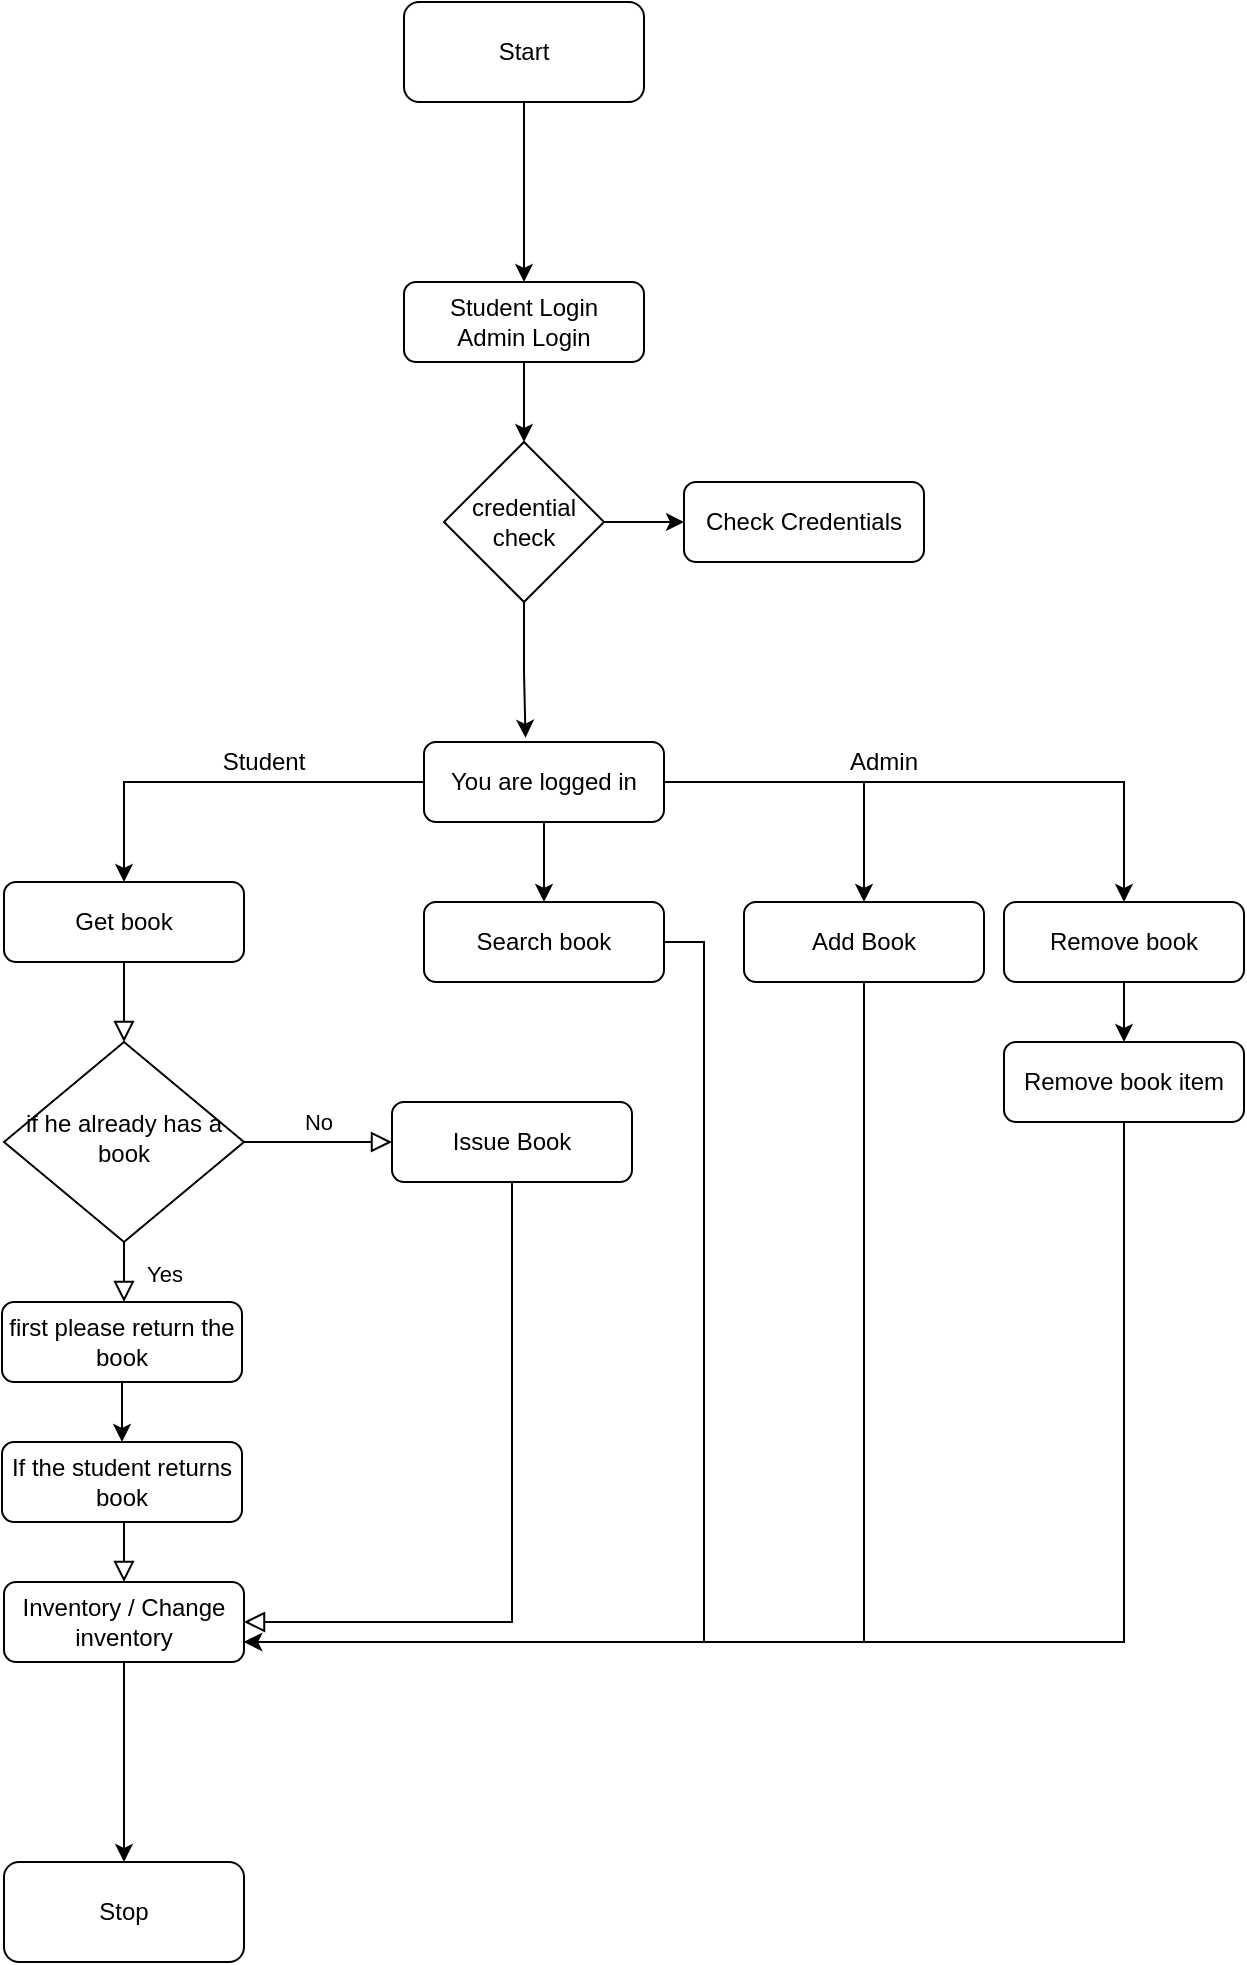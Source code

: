 <mxfile version="13.10.6" type="device"><diagram id="C5RBs43oDa-KdzZeNtuy" name="Page-1"><mxGraphModel dx="991" dy="1718" grid="1" gridSize="10" guides="1" tooltips="1" connect="1" arrows="1" fold="1" page="1" pageScale="1" pageWidth="827" pageHeight="1169" math="0" shadow="0"><root><mxCell id="WIyWlLk6GJQsqaUBKTNV-0"/><mxCell id="WIyWlLk6GJQsqaUBKTNV-1" parent="WIyWlLk6GJQsqaUBKTNV-0"/><mxCell id="WIyWlLk6GJQsqaUBKTNV-2" value="" style="rounded=0;html=1;jettySize=auto;orthogonalLoop=1;fontSize=11;endArrow=block;endFill=0;endSize=8;strokeWidth=1;shadow=0;labelBackgroundColor=none;edgeStyle=orthogonalEdgeStyle;" parent="WIyWlLk6GJQsqaUBKTNV-1" source="WIyWlLk6GJQsqaUBKTNV-3" target="WIyWlLk6GJQsqaUBKTNV-6" edge="1"><mxGeometry relative="1" as="geometry"/></mxCell><mxCell id="WIyWlLk6GJQsqaUBKTNV-3" value="Get book" style="rounded=1;whiteSpace=wrap;html=1;fontSize=12;glass=0;strokeWidth=1;shadow=0;" parent="WIyWlLk6GJQsqaUBKTNV-1" vertex="1"><mxGeometry x="160" y="80" width="120" height="40" as="geometry"/></mxCell><mxCell id="WIyWlLk6GJQsqaUBKTNV-4" value="Yes" style="rounded=0;html=1;jettySize=auto;orthogonalLoop=1;fontSize=11;endArrow=block;endFill=0;endSize=8;strokeWidth=1;shadow=0;labelBackgroundColor=none;edgeStyle=orthogonalEdgeStyle;" parent="WIyWlLk6GJQsqaUBKTNV-1" source="WIyWlLk6GJQsqaUBKTNV-6" edge="1"><mxGeometry y="20" relative="1" as="geometry"><mxPoint as="offset"/><mxPoint x="220" y="290" as="targetPoint"/></mxGeometry></mxCell><mxCell id="WIyWlLk6GJQsqaUBKTNV-5" value="No" style="edgeStyle=orthogonalEdgeStyle;rounded=0;html=1;jettySize=auto;orthogonalLoop=1;fontSize=11;endArrow=block;endFill=0;endSize=8;strokeWidth=1;shadow=0;labelBackgroundColor=none;" parent="WIyWlLk6GJQsqaUBKTNV-1" source="WIyWlLk6GJQsqaUBKTNV-6" target="WIyWlLk6GJQsqaUBKTNV-7" edge="1"><mxGeometry y="10" relative="1" as="geometry"><mxPoint as="offset"/></mxGeometry></mxCell><mxCell id="WIyWlLk6GJQsqaUBKTNV-6" value="if he already has a book" style="rhombus;whiteSpace=wrap;html=1;shadow=0;fontFamily=Helvetica;fontSize=12;align=center;strokeWidth=1;spacing=6;spacingTop=-4;" parent="WIyWlLk6GJQsqaUBKTNV-1" vertex="1"><mxGeometry x="160" y="160" width="120" height="100" as="geometry"/></mxCell><mxCell id="WIyWlLk6GJQsqaUBKTNV-7" value="Issue Book" style="rounded=1;whiteSpace=wrap;html=1;fontSize=12;glass=0;strokeWidth=1;shadow=0;" parent="WIyWlLk6GJQsqaUBKTNV-1" vertex="1"><mxGeometry x="354" y="190" width="120" height="40" as="geometry"/></mxCell><mxCell id="WIyWlLk6GJQsqaUBKTNV-11" value="If the student returns book" style="rounded=1;whiteSpace=wrap;html=1;fontSize=12;glass=0;strokeWidth=1;shadow=0;" parent="WIyWlLk6GJQsqaUBKTNV-1" vertex="1"><mxGeometry x="159" y="360" width="120" height="40" as="geometry"/></mxCell><mxCell id="WIyWlLk6GJQsqaUBKTNV-12" value="first please return the book" style="rounded=1;whiteSpace=wrap;html=1;fontSize=12;glass=0;strokeWidth=1;shadow=0;" parent="WIyWlLk6GJQsqaUBKTNV-1" vertex="1"><mxGeometry x="159" y="290" width="120" height="40" as="geometry"/></mxCell><mxCell id="9q5wvULa3g0jHuPSK6mB-0" value="" style="endArrow=classic;html=1;exitX=0.5;exitY=1;exitDx=0;exitDy=0;entryX=0.5;entryY=0;entryDx=0;entryDy=0;" edge="1" parent="WIyWlLk6GJQsqaUBKTNV-1" source="WIyWlLk6GJQsqaUBKTNV-12" target="WIyWlLk6GJQsqaUBKTNV-11"><mxGeometry relative="1" as="geometry"><mxPoint x="380" y="380" as="sourcePoint"/><mxPoint x="490" y="300" as="targetPoint"/><Array as="points"/></mxGeometry></mxCell><mxCell id="9q5wvULa3g0jHuPSK6mB-40" style="edgeStyle=orthogonalEdgeStyle;rounded=0;orthogonalLoop=1;jettySize=auto;html=1;exitX=0.5;exitY=1;exitDx=0;exitDy=0;" edge="1" parent="WIyWlLk6GJQsqaUBKTNV-1" source="9q5wvULa3g0jHuPSK6mB-4" target="9q5wvULa3g0jHuPSK6mB-39"><mxGeometry relative="1" as="geometry"/></mxCell><mxCell id="9q5wvULa3g0jHuPSK6mB-4" value="Inventory / Change inventory " style="rounded=1;whiteSpace=wrap;html=1;fontSize=12;glass=0;strokeWidth=1;shadow=0;" vertex="1" parent="WIyWlLk6GJQsqaUBKTNV-1"><mxGeometry x="160" y="430" width="120" height="40" as="geometry"/></mxCell><mxCell id="9q5wvULa3g0jHuPSK6mB-6" value="" style="rounded=0;html=1;jettySize=auto;orthogonalLoop=1;fontSize=11;endArrow=block;endFill=0;endSize=8;strokeWidth=1;shadow=0;labelBackgroundColor=none;edgeStyle=orthogonalEdgeStyle;exitX=0.5;exitY=1;exitDx=0;exitDy=0;entryX=0.5;entryY=0;entryDx=0;entryDy=0;" edge="1" parent="WIyWlLk6GJQsqaUBKTNV-1" source="WIyWlLk6GJQsqaUBKTNV-11" target="9q5wvULa3g0jHuPSK6mB-4"><mxGeometry relative="1" as="geometry"><mxPoint x="230" y="393" as="sourcePoint"/><mxPoint x="230" y="433" as="targetPoint"/></mxGeometry></mxCell><mxCell id="9q5wvULa3g0jHuPSK6mB-7" value="" style="rounded=0;html=1;jettySize=auto;orthogonalLoop=1;fontSize=11;endArrow=block;endFill=0;endSize=8;strokeWidth=1;shadow=0;labelBackgroundColor=none;edgeStyle=orthogonalEdgeStyle;exitX=0.5;exitY=1;exitDx=0;exitDy=0;entryX=1;entryY=0.5;entryDx=0;entryDy=0;" edge="1" parent="WIyWlLk6GJQsqaUBKTNV-1" source="WIyWlLk6GJQsqaUBKTNV-7" target="9q5wvULa3g0jHuPSK6mB-4"><mxGeometry relative="1" as="geometry"><mxPoint x="230" y="130" as="sourcePoint"/><mxPoint x="230" y="170" as="targetPoint"/></mxGeometry></mxCell><mxCell id="9q5wvULa3g0jHuPSK6mB-12" style="edgeStyle=orthogonalEdgeStyle;rounded=0;orthogonalLoop=1;jettySize=auto;html=1;exitX=0.5;exitY=1;exitDx=0;exitDy=0;entryX=0.5;entryY=0;entryDx=0;entryDy=0;" edge="1" parent="WIyWlLk6GJQsqaUBKTNV-1" source="9q5wvULa3g0jHuPSK6mB-8" target="9q5wvULa3g0jHuPSK6mB-9"><mxGeometry relative="1" as="geometry"/></mxCell><mxCell id="9q5wvULa3g0jHuPSK6mB-8" value="&lt;div&gt;Student Login&lt;/div&gt;&lt;div&gt;Admin Login&lt;br&gt; &lt;/div&gt;" style="rounded=1;whiteSpace=wrap;html=1;fontSize=12;glass=0;strokeWidth=1;shadow=0;" vertex="1" parent="WIyWlLk6GJQsqaUBKTNV-1"><mxGeometry x="360" y="-220" width="120" height="40" as="geometry"/></mxCell><mxCell id="9q5wvULa3g0jHuPSK6mB-14" style="edgeStyle=orthogonalEdgeStyle;rounded=0;orthogonalLoop=1;jettySize=auto;html=1;exitX=1;exitY=0.5;exitDx=0;exitDy=0;" edge="1" parent="WIyWlLk6GJQsqaUBKTNV-1" source="9q5wvULa3g0jHuPSK6mB-9" target="9q5wvULa3g0jHuPSK6mB-13"><mxGeometry relative="1" as="geometry"/></mxCell><mxCell id="9q5wvULa3g0jHuPSK6mB-18" style="edgeStyle=orthogonalEdgeStyle;rounded=0;orthogonalLoop=1;jettySize=auto;html=1;exitX=0.5;exitY=1;exitDx=0;exitDy=0;entryX=0.423;entryY=-0.053;entryDx=0;entryDy=0;entryPerimeter=0;" edge="1" parent="WIyWlLk6GJQsqaUBKTNV-1" source="9q5wvULa3g0jHuPSK6mB-9" target="9q5wvULa3g0jHuPSK6mB-15"><mxGeometry relative="1" as="geometry"/></mxCell><mxCell id="9q5wvULa3g0jHuPSK6mB-9" value="" style="rhombus;whiteSpace=wrap;html=1;" vertex="1" parent="WIyWlLk6GJQsqaUBKTNV-1"><mxGeometry x="380" y="-140" width="80" height="80" as="geometry"/></mxCell><mxCell id="9q5wvULa3g0jHuPSK6mB-10" value="&lt;div&gt;credential&lt;/div&gt;&lt;div&gt;check&lt;br&gt;&lt;/div&gt;" style="text;html=1;strokeColor=none;fillColor=none;align=center;verticalAlign=middle;whiteSpace=wrap;rounded=0;" vertex="1" parent="WIyWlLk6GJQsqaUBKTNV-1"><mxGeometry x="400" y="-110" width="40" height="20" as="geometry"/></mxCell><mxCell id="9q5wvULa3g0jHuPSK6mB-13" value="Check Credentials " style="rounded=1;whiteSpace=wrap;html=1;fontSize=12;glass=0;strokeWidth=1;shadow=0;" vertex="1" parent="WIyWlLk6GJQsqaUBKTNV-1"><mxGeometry x="500" y="-120" width="120" height="40" as="geometry"/></mxCell><mxCell id="9q5wvULa3g0jHuPSK6mB-19" style="edgeStyle=orthogonalEdgeStyle;rounded=0;orthogonalLoop=1;jettySize=auto;html=1;exitX=0;exitY=0.5;exitDx=0;exitDy=0;entryX=0.5;entryY=0;entryDx=0;entryDy=0;" edge="1" parent="WIyWlLk6GJQsqaUBKTNV-1" source="9q5wvULa3g0jHuPSK6mB-15" target="WIyWlLk6GJQsqaUBKTNV-3"><mxGeometry relative="1" as="geometry"/></mxCell><mxCell id="9q5wvULa3g0jHuPSK6mB-21" style="edgeStyle=orthogonalEdgeStyle;rounded=0;orthogonalLoop=1;jettySize=auto;html=1;exitX=0.5;exitY=1;exitDx=0;exitDy=0;entryX=0.5;entryY=0;entryDx=0;entryDy=0;" edge="1" parent="WIyWlLk6GJQsqaUBKTNV-1" source="9q5wvULa3g0jHuPSK6mB-15" target="9q5wvULa3g0jHuPSK6mB-20"><mxGeometry relative="1" as="geometry"/></mxCell><mxCell id="9q5wvULa3g0jHuPSK6mB-30" style="edgeStyle=orthogonalEdgeStyle;rounded=0;orthogonalLoop=1;jettySize=auto;html=1;exitX=1;exitY=0.5;exitDx=0;exitDy=0;" edge="1" parent="WIyWlLk6GJQsqaUBKTNV-1" source="9q5wvULa3g0jHuPSK6mB-15" target="9q5wvULa3g0jHuPSK6mB-27"><mxGeometry relative="1" as="geometry"/></mxCell><mxCell id="9q5wvULa3g0jHuPSK6mB-31" style="edgeStyle=orthogonalEdgeStyle;rounded=0;orthogonalLoop=1;jettySize=auto;html=1;exitX=1;exitY=0.5;exitDx=0;exitDy=0;entryX=0.5;entryY=0;entryDx=0;entryDy=0;" edge="1" parent="WIyWlLk6GJQsqaUBKTNV-1" source="9q5wvULa3g0jHuPSK6mB-15" target="9q5wvULa3g0jHuPSK6mB-28"><mxGeometry relative="1" as="geometry"/></mxCell><mxCell id="9q5wvULa3g0jHuPSK6mB-15" value="You are logged in " style="rounded=1;whiteSpace=wrap;html=1;fontSize=12;glass=0;strokeWidth=1;shadow=0;" vertex="1" parent="WIyWlLk6GJQsqaUBKTNV-1"><mxGeometry x="370" y="10" width="120" height="40" as="geometry"/></mxCell><mxCell id="9q5wvULa3g0jHuPSK6mB-22" style="edgeStyle=orthogonalEdgeStyle;rounded=0;orthogonalLoop=1;jettySize=auto;html=1;exitX=1;exitY=0.5;exitDx=0;exitDy=0;entryX=1;entryY=0.75;entryDx=0;entryDy=0;" edge="1" parent="WIyWlLk6GJQsqaUBKTNV-1" source="9q5wvULa3g0jHuPSK6mB-20" target="9q5wvULa3g0jHuPSK6mB-4"><mxGeometry relative="1" as="geometry"><mxPoint x="280" y="450" as="targetPoint"/></mxGeometry></mxCell><mxCell id="9q5wvULa3g0jHuPSK6mB-20" value="Search book" style="rounded=1;whiteSpace=wrap;html=1;fontSize=12;glass=0;strokeWidth=1;shadow=0;" vertex="1" parent="WIyWlLk6GJQsqaUBKTNV-1"><mxGeometry x="370" y="90" width="120" height="40" as="geometry"/></mxCell><mxCell id="9q5wvULa3g0jHuPSK6mB-38" style="edgeStyle=orthogonalEdgeStyle;rounded=0;orthogonalLoop=1;jettySize=auto;html=1;exitX=0.5;exitY=1;exitDx=0;exitDy=0;entryX=0.5;entryY=0;entryDx=0;entryDy=0;" edge="1" parent="WIyWlLk6GJQsqaUBKTNV-1" source="9q5wvULa3g0jHuPSK6mB-24" target="9q5wvULa3g0jHuPSK6mB-8"><mxGeometry relative="1" as="geometry"/></mxCell><mxCell id="9q5wvULa3g0jHuPSK6mB-24" value="Start" style="rounded=1;whiteSpace=wrap;html=1;fontSize=12;glass=0;strokeWidth=1;shadow=0;" vertex="1" parent="WIyWlLk6GJQsqaUBKTNV-1"><mxGeometry x="360" y="-360" width="120" height="50" as="geometry"/></mxCell><mxCell id="9q5wvULa3g0jHuPSK6mB-27" value="Add Book" style="rounded=1;whiteSpace=wrap;html=1;fontSize=12;glass=0;strokeWidth=1;shadow=0;" vertex="1" parent="WIyWlLk6GJQsqaUBKTNV-1"><mxGeometry x="530" y="90" width="120" height="40" as="geometry"/></mxCell><mxCell id="9q5wvULa3g0jHuPSK6mB-32" style="edgeStyle=orthogonalEdgeStyle;rounded=0;orthogonalLoop=1;jettySize=auto;html=1;exitX=0.5;exitY=1;exitDx=0;exitDy=0;entryX=0.5;entryY=0;entryDx=0;entryDy=0;" edge="1" parent="WIyWlLk6GJQsqaUBKTNV-1" source="9q5wvULa3g0jHuPSK6mB-28" target="9q5wvULa3g0jHuPSK6mB-29"><mxGeometry relative="1" as="geometry"/></mxCell><mxCell id="9q5wvULa3g0jHuPSK6mB-28" value="Remove book" style="rounded=1;whiteSpace=wrap;html=1;fontSize=12;glass=0;strokeWidth=1;shadow=0;" vertex="1" parent="WIyWlLk6GJQsqaUBKTNV-1"><mxGeometry x="660" y="90" width="120" height="40" as="geometry"/></mxCell><mxCell id="9q5wvULa3g0jHuPSK6mB-33" style="edgeStyle=orthogonalEdgeStyle;rounded=0;orthogonalLoop=1;jettySize=auto;html=1;exitX=0.5;exitY=1;exitDx=0;exitDy=0;entryX=1;entryY=0.75;entryDx=0;entryDy=0;" edge="1" parent="WIyWlLk6GJQsqaUBKTNV-1" source="9q5wvULa3g0jHuPSK6mB-29" target="9q5wvULa3g0jHuPSK6mB-4"><mxGeometry relative="1" as="geometry"/></mxCell><mxCell id="9q5wvULa3g0jHuPSK6mB-29" value="Remove book item" style="rounded=1;whiteSpace=wrap;html=1;fontSize=12;glass=0;strokeWidth=1;shadow=0;" vertex="1" parent="WIyWlLk6GJQsqaUBKTNV-1"><mxGeometry x="660" y="160" width="120" height="40" as="geometry"/></mxCell><mxCell id="9q5wvULa3g0jHuPSK6mB-34" value="Admin" style="text;html=1;strokeColor=none;fillColor=none;align=center;verticalAlign=middle;whiteSpace=wrap;rounded=0;" vertex="1" parent="WIyWlLk6GJQsqaUBKTNV-1"><mxGeometry x="580" y="10" width="40" height="20" as="geometry"/></mxCell><mxCell id="9q5wvULa3g0jHuPSK6mB-35" value="Student" style="text;html=1;strokeColor=none;fillColor=none;align=center;verticalAlign=middle;whiteSpace=wrap;rounded=0;" vertex="1" parent="WIyWlLk6GJQsqaUBKTNV-1"><mxGeometry x="270" y="10" width="40" height="20" as="geometry"/></mxCell><mxCell id="9q5wvULa3g0jHuPSK6mB-39" value="Stop" style="rounded=1;whiteSpace=wrap;html=1;fontSize=12;glass=0;strokeWidth=1;shadow=0;" vertex="1" parent="WIyWlLk6GJQsqaUBKTNV-1"><mxGeometry x="160" y="570" width="120" height="50" as="geometry"/></mxCell><mxCell id="9q5wvULa3g0jHuPSK6mB-41" value="" style="endArrow=none;html=1;entryX=0.5;entryY=1;entryDx=0;entryDy=0;" edge="1" parent="WIyWlLk6GJQsqaUBKTNV-1" target="9q5wvULa3g0jHuPSK6mB-27"><mxGeometry width="50" height="50" relative="1" as="geometry"><mxPoint x="590" y="460" as="sourcePoint"/><mxPoint x="510" y="250" as="targetPoint"/></mxGeometry></mxCell></root></mxGraphModel></diagram></mxfile>